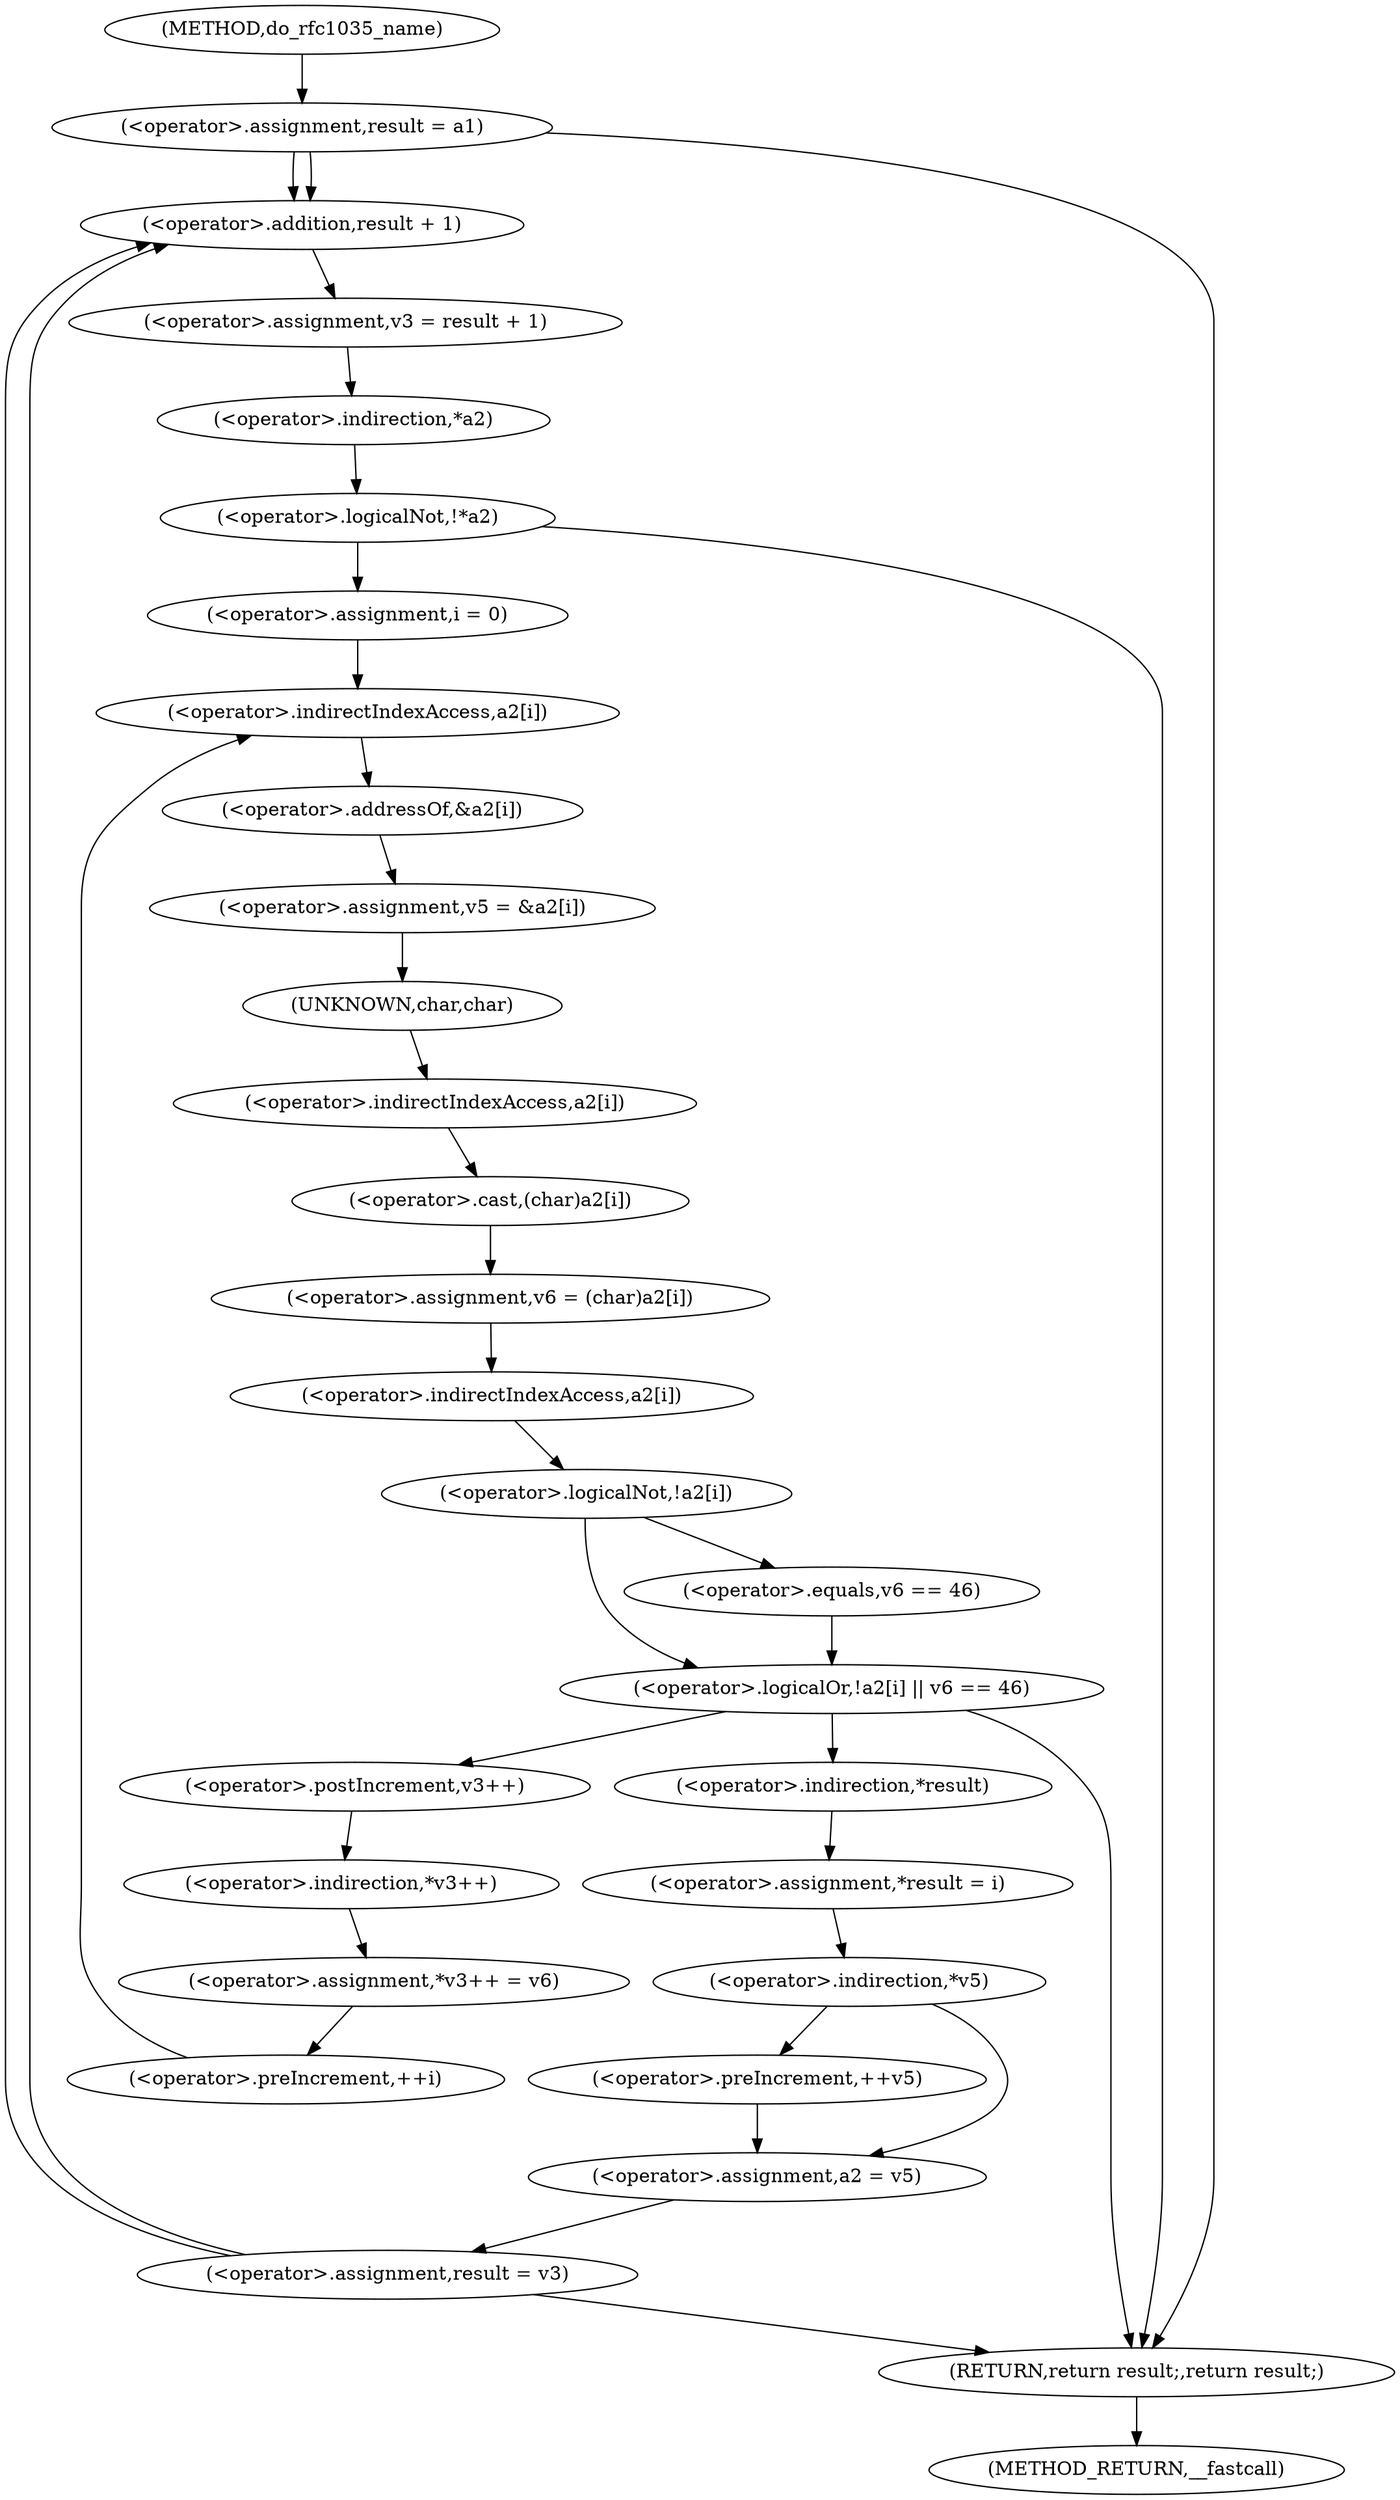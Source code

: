 digraph do_rfc1035_name {  
"1000116" [label = "(<operator>.assignment,result = a1)" ]
"1000120" [label = "(<operator>.assignment,result = v3)" ]
"1000124" [label = "(<operator>.assignment,v3 = result + 1)" ]
"1000126" [label = "(<operator>.addition,result + 1)" ]
"1000130" [label = "(<operator>.logicalNot,!*a2)" ]
"1000131" [label = "(<operator>.indirection,*a2)" ]
"1000135" [label = "(<operator>.assignment,i = 0)" ]
"1000138" [label = "(<operator>.preIncrement,++i)" ]
"1000141" [label = "(<operator>.assignment,v5 = &a2[i])" ]
"1000143" [label = "(<operator>.addressOf,&a2[i])" ]
"1000144" [label = "(<operator>.indirectIndexAccess,a2[i])" ]
"1000147" [label = "(<operator>.assignment,v6 = (char)a2[i])" ]
"1000149" [label = "(<operator>.cast,(char)a2[i])" ]
"1000150" [label = "(UNKNOWN,char,char)" ]
"1000151" [label = "(<operator>.indirectIndexAccess,a2[i])" ]
"1000155" [label = "(<operator>.logicalOr,!a2[i] || v6 == 46)" ]
"1000156" [label = "(<operator>.logicalNot,!a2[i])" ]
"1000157" [label = "(<operator>.indirectIndexAccess,a2[i])" ]
"1000160" [label = "(<operator>.equals,v6 == 46)" ]
"1000164" [label = "(<operator>.assignment,*v3++ = v6)" ]
"1000165" [label = "(<operator>.indirection,*v3++)" ]
"1000166" [label = "(<operator>.postIncrement,v3++)" ]
"1000169" [label = "(<operator>.assignment,*result = i)" ]
"1000170" [label = "(<operator>.indirection,*result)" ]
"1000174" [label = "(<operator>.indirection,*v5)" ]
"1000176" [label = "(<operator>.preIncrement,++v5)" ]
"1000178" [label = "(<operator>.assignment,a2 = v5)" ]
"1000181" [label = "(RETURN,return result;,return result;)" ]
"1000106" [label = "(METHOD,do_rfc1035_name)" ]
"1000183" [label = "(METHOD_RETURN,__fastcall)" ]
  "1000116" -> "1000126" 
  "1000116" -> "1000126" 
  "1000116" -> "1000181" 
  "1000120" -> "1000126" 
  "1000120" -> "1000126" 
  "1000120" -> "1000181" 
  "1000124" -> "1000131" 
  "1000126" -> "1000124" 
  "1000130" -> "1000181" 
  "1000130" -> "1000135" 
  "1000131" -> "1000130" 
  "1000135" -> "1000144" 
  "1000138" -> "1000144" 
  "1000141" -> "1000150" 
  "1000143" -> "1000141" 
  "1000144" -> "1000143" 
  "1000147" -> "1000157" 
  "1000149" -> "1000147" 
  "1000150" -> "1000151" 
  "1000151" -> "1000149" 
  "1000155" -> "1000170" 
  "1000155" -> "1000181" 
  "1000155" -> "1000166" 
  "1000156" -> "1000155" 
  "1000156" -> "1000160" 
  "1000157" -> "1000156" 
  "1000160" -> "1000155" 
  "1000164" -> "1000138" 
  "1000165" -> "1000164" 
  "1000166" -> "1000165" 
  "1000169" -> "1000174" 
  "1000170" -> "1000169" 
  "1000174" -> "1000176" 
  "1000174" -> "1000178" 
  "1000176" -> "1000178" 
  "1000178" -> "1000120" 
  "1000181" -> "1000183" 
  "1000106" -> "1000116" 
}

